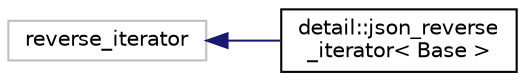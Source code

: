 digraph "Graphical Class Hierarchy"
{
 // LATEX_PDF_SIZE
  edge [fontname="Helvetica",fontsize="10",labelfontname="Helvetica",labelfontsize="10"];
  node [fontname="Helvetica",fontsize="10",shape=record];
  rankdir="LR";
  Node45 [label="reverse_iterator",height=0.2,width=0.4,color="grey75", fillcolor="white", style="filled",tooltip=" "];
  Node45 -> Node0 [dir="back",color="midnightblue",fontsize="10",style="solid",fontname="Helvetica"];
  Node0 [label="detail::json_reverse\l_iterator\< Base \>",height=0.2,width=0.4,color="black", fillcolor="white", style="filled",URL="$classdetail_1_1json__reverse__iterator.html",tooltip="a template for a reverse iterator class"];
}
